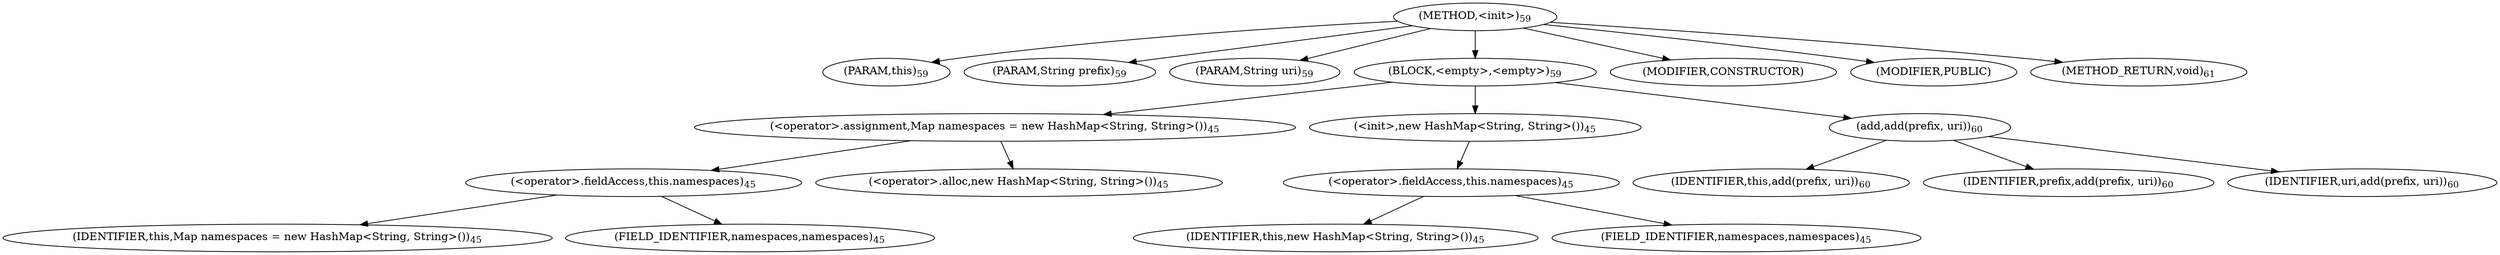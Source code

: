 digraph "&lt;init&gt;" {  
"87" [label = <(METHOD,&lt;init&gt;)<SUB>59</SUB>> ]
"6" [label = <(PARAM,this)<SUB>59</SUB>> ]
"88" [label = <(PARAM,String prefix)<SUB>59</SUB>> ]
"89" [label = <(PARAM,String uri)<SUB>59</SUB>> ]
"90" [label = <(BLOCK,&lt;empty&gt;,&lt;empty&gt;)<SUB>59</SUB>> ]
"91" [label = <(&lt;operator&gt;.assignment,Map namespaces = new HashMap&lt;String, String&gt;())<SUB>45</SUB>> ]
"92" [label = <(&lt;operator&gt;.fieldAccess,this.namespaces)<SUB>45</SUB>> ]
"93" [label = <(IDENTIFIER,this,Map namespaces = new HashMap&lt;String, String&gt;())<SUB>45</SUB>> ]
"94" [label = <(FIELD_IDENTIFIER,namespaces,namespaces)<SUB>45</SUB>> ]
"95" [label = <(&lt;operator&gt;.alloc,new HashMap&lt;String, String&gt;())<SUB>45</SUB>> ]
"96" [label = <(&lt;init&gt;,new HashMap&lt;String, String&gt;())<SUB>45</SUB>> ]
"97" [label = <(&lt;operator&gt;.fieldAccess,this.namespaces)<SUB>45</SUB>> ]
"98" [label = <(IDENTIFIER,this,new HashMap&lt;String, String&gt;())<SUB>45</SUB>> ]
"99" [label = <(FIELD_IDENTIFIER,namespaces,namespaces)<SUB>45</SUB>> ]
"100" [label = <(add,add(prefix, uri))<SUB>60</SUB>> ]
"5" [label = <(IDENTIFIER,this,add(prefix, uri))<SUB>60</SUB>> ]
"101" [label = <(IDENTIFIER,prefix,add(prefix, uri))<SUB>60</SUB>> ]
"102" [label = <(IDENTIFIER,uri,add(prefix, uri))<SUB>60</SUB>> ]
"103" [label = <(MODIFIER,CONSTRUCTOR)> ]
"104" [label = <(MODIFIER,PUBLIC)> ]
"105" [label = <(METHOD_RETURN,void)<SUB>61</SUB>> ]
  "87" -> "6" 
  "87" -> "88" 
  "87" -> "89" 
  "87" -> "90" 
  "87" -> "103" 
  "87" -> "104" 
  "87" -> "105" 
  "90" -> "91" 
  "90" -> "96" 
  "90" -> "100" 
  "91" -> "92" 
  "91" -> "95" 
  "92" -> "93" 
  "92" -> "94" 
  "96" -> "97" 
  "97" -> "98" 
  "97" -> "99" 
  "100" -> "5" 
  "100" -> "101" 
  "100" -> "102" 
}
